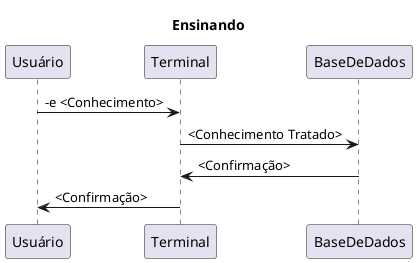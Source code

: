 @startuml FlowLearning
title Ensinando
Usuário -> Terminal: -e <Conhecimento>
Terminal -> BaseDeDados: <Conhecimento Tratado>
BaseDeDados -> Terminal: <Confirmação>
Terminal -> Usuário: <Confirmação>
@enduml